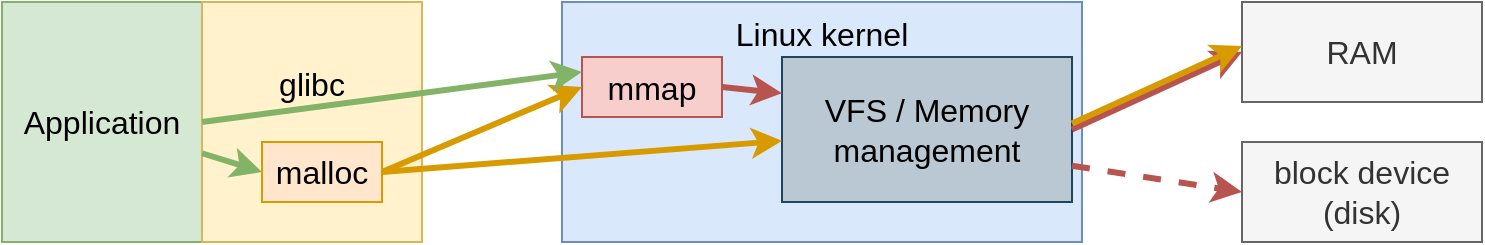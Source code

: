 <mxfile version="13.3.4" type="device"><diagram id="dEoe693wuhHB8puxsmoy" name="Page-1"><mxGraphModel dx="890" dy="1029" grid="1" gridSize="10" guides="1" tooltips="1" connect="1" arrows="1" fold="1" page="1" pageScale="1" pageWidth="400" pageHeight="200" math="0" shadow="0"><root><mxCell id="0"/><mxCell id="1" parent="0"/><mxCell id="PRl6lWzjQorTOVxXrGoo-1" value="Application" style="rounded=0;whiteSpace=wrap;html=1;fontSize=16;fillColor=#d5e8d4;strokeColor=#82b366;" vertex="1" parent="1"><mxGeometry x="30" y="40" width="100" height="120" as="geometry"/></mxCell><mxCell id="PRl6lWzjQorTOVxXrGoo-2" value="&lt;div&gt;glibc&lt;/div&gt;&lt;div&gt;&lt;br&gt;&lt;/div&gt;&lt;div&gt;&lt;br&gt;&lt;/div&gt;" style="rounded=0;whiteSpace=wrap;html=1;fontSize=16;fillColor=#fff2cc;strokeColor=#d6b656;" vertex="1" parent="1"><mxGeometry x="130" y="40" width="110" height="120" as="geometry"/></mxCell><mxCell id="PRl6lWzjQorTOVxXrGoo-3" value="&lt;div&gt;Linux kernel&lt;/div&gt;" style="rounded=0;whiteSpace=wrap;html=1;fontSize=16;verticalAlign=top;fillColor=#dae8fc;strokeColor=#6c8ebf;" vertex="1" parent="1"><mxGeometry x="310" y="40" width="260" height="120" as="geometry"/></mxCell><mxCell id="PRl6lWzjQorTOVxXrGoo-4" value="VFS / Memory management" style="rounded=0;whiteSpace=wrap;html=1;fontSize=16;fillColor=#bac8d3;strokeColor=#23445d;" vertex="1" parent="1"><mxGeometry x="420" y="67.5" width="145" height="72.5" as="geometry"/></mxCell><mxCell id="PRl6lWzjQorTOVxXrGoo-5" value="RAM" style="rounded=0;whiteSpace=wrap;html=1;fontSize=16;fillColor=#f5f5f5;strokeColor=#666666;fontColor=#333333;" vertex="1" parent="1"><mxGeometry x="650" y="40" width="120" height="50" as="geometry"/></mxCell><mxCell id="PRl6lWzjQorTOVxXrGoo-6" value="block device (disk)" style="rounded=0;whiteSpace=wrap;html=1;fontSize=16;fillColor=#f5f5f5;strokeColor=#666666;fontColor=#333333;" vertex="1" parent="1"><mxGeometry x="650" y="110" width="120" height="50" as="geometry"/></mxCell><mxCell id="PRl6lWzjQorTOVxXrGoo-7" value="mmap" style="rounded=0;whiteSpace=wrap;html=1;fontSize=16;fillColor=#f8cecc;strokeColor=#b85450;" vertex="1" parent="1"><mxGeometry x="320" y="67.5" width="70" height="30" as="geometry"/></mxCell><mxCell id="PRl6lWzjQorTOVxXrGoo-8" value="" style="endArrow=classic;html=1;fontSize=16;exitX=1;exitY=0.5;exitDx=0;exitDy=0;strokeWidth=3;fillColor=#ffe6cc;strokeColor=#d79b00;" edge="1" parent="1" source="PRl6lWzjQorTOVxXrGoo-14" target="PRl6lWzjQorTOVxXrGoo-4"><mxGeometry width="50" height="50" relative="1" as="geometry"><mxPoint x="390" y="390" as="sourcePoint"/><mxPoint x="440" y="340" as="targetPoint"/></mxGeometry></mxCell><mxCell id="PRl6lWzjQorTOVxXrGoo-9" value="" style="endArrow=classic;html=1;fontSize=16;exitX=1;exitY=0.5;exitDx=0;exitDy=0;entryX=0;entryY=0.25;entryDx=0;entryDy=0;strokeWidth=3;fillColor=#f8cecc;strokeColor=#b85450;" edge="1" parent="1" source="PRl6lWzjQorTOVxXrGoo-7" target="PRl6lWzjQorTOVxXrGoo-4"><mxGeometry width="50" height="50" relative="1" as="geometry"><mxPoint x="390" y="390" as="sourcePoint"/><mxPoint x="440" y="340" as="targetPoint"/></mxGeometry></mxCell><mxCell id="PRl6lWzjQorTOVxXrGoo-12" value="" style="endArrow=classic;html=1;fontSize=16;entryX=0;entryY=0.5;entryDx=0;entryDy=0;exitX=1;exitY=0.5;exitDx=0;exitDy=0;strokeWidth=3;fillColor=#ffe6cc;strokeColor=#d79b00;" edge="1" parent="1" source="PRl6lWzjQorTOVxXrGoo-14" target="PRl6lWzjQorTOVxXrGoo-7"><mxGeometry width="50" height="50" relative="1" as="geometry"><mxPoint x="220" y="120" as="sourcePoint"/><mxPoint x="440" y="340" as="targetPoint"/></mxGeometry></mxCell><mxCell id="PRl6lWzjQorTOVxXrGoo-13" value="" style="endArrow=classic;html=1;fontSize=16;entryX=0;entryY=0.5;entryDx=0;entryDy=0;strokeWidth=3;fillColor=#d5e8d4;strokeColor=#82b366;" edge="1" parent="1" source="PRl6lWzjQorTOVxXrGoo-1" target="PRl6lWzjQorTOVxXrGoo-14"><mxGeometry width="50" height="50" relative="1" as="geometry"><mxPoint x="390" y="390" as="sourcePoint"/><mxPoint x="440" y="340" as="targetPoint"/></mxGeometry></mxCell><mxCell id="PRl6lWzjQorTOVxXrGoo-14" value="malloc" style="rounded=0;whiteSpace=wrap;html=1;fontSize=16;fillColor=#ffe6cc;strokeColor=#d79b00;" vertex="1" parent="1"><mxGeometry x="160" y="110" width="60" height="30" as="geometry"/></mxCell><mxCell id="PRl6lWzjQorTOVxXrGoo-15" value="" style="endArrow=classic;html=1;strokeWidth=3;fontSize=16;entryX=0;entryY=0.5;entryDx=0;entryDy=0;exitX=1;exitY=0.75;exitDx=0;exitDy=0;fillColor=#f8cecc;strokeColor=#b85450;dashed=1;" edge="1" parent="1" source="PRl6lWzjQorTOVxXrGoo-4" target="PRl6lWzjQorTOVxXrGoo-6"><mxGeometry width="50" height="50" relative="1" as="geometry"><mxPoint x="565" y="104" as="sourcePoint"/><mxPoint x="440" y="340" as="targetPoint"/></mxGeometry></mxCell><mxCell id="PRl6lWzjQorTOVxXrGoo-16" value="" style="endArrow=classic;html=1;strokeWidth=3;fontSize=16;exitX=1;exitY=0.5;exitDx=0;exitDy=0;entryX=0;entryY=0.5;entryDx=0;entryDy=0;fillColor=#f8cecc;strokeColor=#b85450;" edge="1" parent="1" source="PRl6lWzjQorTOVxXrGoo-4" target="PRl6lWzjQorTOVxXrGoo-5"><mxGeometry width="50" height="50" relative="1" as="geometry"><mxPoint x="390" y="390" as="sourcePoint"/><mxPoint x="440" y="340" as="targetPoint"/></mxGeometry></mxCell><mxCell id="PRl6lWzjQorTOVxXrGoo-17" value="" style="endArrow=classic;html=1;strokeWidth=3;fontSize=16;fillColor=#ffe6cc;strokeColor=#d79b00;exitX=1;exitY=0.5;exitDx=0;exitDy=0;entryX=0;entryY=0.5;entryDx=0;entryDy=0;" edge="1" parent="1"><mxGeometry width="50" height="50" relative="1" as="geometry"><mxPoint x="565" y="100.75" as="sourcePoint"/><mxPoint x="650" y="62" as="targetPoint"/></mxGeometry></mxCell><mxCell id="PRl6lWzjQorTOVxXrGoo-18" value="" style="endArrow=classic;html=1;strokeWidth=3;fontSize=16;exitX=1;exitY=0.5;exitDx=0;exitDy=0;entryX=0;entryY=0.25;entryDx=0;entryDy=0;fillColor=#d5e8d4;strokeColor=#82b366;" edge="1" parent="1" source="PRl6lWzjQorTOVxXrGoo-1" target="PRl6lWzjQorTOVxXrGoo-7"><mxGeometry width="50" height="50" relative="1" as="geometry"><mxPoint x="390" y="390" as="sourcePoint"/><mxPoint x="440" y="340" as="targetPoint"/></mxGeometry></mxCell></root></mxGraphModel></diagram></mxfile>